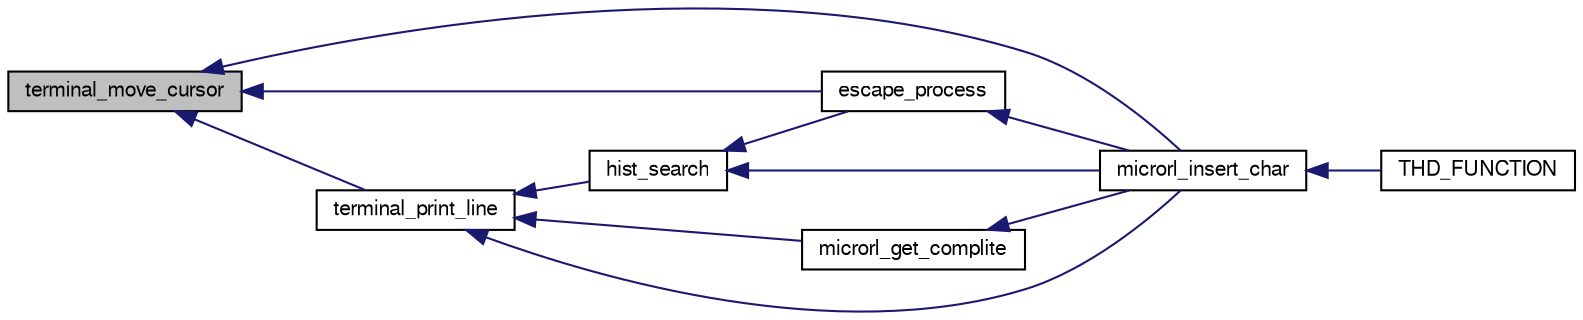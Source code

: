 digraph "terminal_move_cursor"
{
  edge [fontname="FreeSans",fontsize="10",labelfontname="FreeSans",labelfontsize="10"];
  node [fontname="FreeSans",fontsize="10",shape=record];
  rankdir="LR";
  Node1 [label="terminal_move_cursor",height=0.2,width=0.4,color="black", fillcolor="grey75", style="filled", fontcolor="black"];
  Node1 -> Node2 [dir="back",color="midnightblue",fontsize="10",style="solid",fontname="FreeSans"];
  Node2 [label="escape_process",height=0.2,width=0.4,color="black", fillcolor="white", style="filled",URL="$microrl_8c.html#a2295eb835db46f028adb8034291a2066"];
  Node2 -> Node3 [dir="back",color="midnightblue",fontsize="10",style="solid",fontname="FreeSans"];
  Node3 [label="microrl_insert_char",height=0.2,width=0.4,color="black", fillcolor="white", style="filled",URL="$microrl_8h.html#aa15d938f881d47f53bef3927b0f878d4"];
  Node3 -> Node4 [dir="back",color="midnightblue",fontsize="10",style="solid",fontname="FreeSans"];
  Node4 [label="THD_FUNCTION",height=0.2,width=0.4,color="black", fillcolor="white", style="filled",URL="$group__SHELL.html#ga472381256b3383811839c3b94608f35a",tooltip="Shell thread function. "];
  Node1 -> Node3 [dir="back",color="midnightblue",fontsize="10",style="solid",fontname="FreeSans"];
  Node1 -> Node5 [dir="back",color="midnightblue",fontsize="10",style="solid",fontname="FreeSans"];
  Node5 [label="terminal_print_line",height=0.2,width=0.4,color="black", fillcolor="white", style="filled",URL="$microrl_8c.html#a9b2a709ec6fb9a71a73e086c7142b42e"];
  Node5 -> Node6 [dir="back",color="midnightblue",fontsize="10",style="solid",fontname="FreeSans"];
  Node6 [label="hist_search",height=0.2,width=0.4,color="black", fillcolor="white", style="filled",URL="$microrl_8c.html#a707cd52f8d3fff6cc752c92aa9cc8751"];
  Node6 -> Node2 [dir="back",color="midnightblue",fontsize="10",style="solid",fontname="FreeSans"];
  Node6 -> Node3 [dir="back",color="midnightblue",fontsize="10",style="solid",fontname="FreeSans"];
  Node5 -> Node7 [dir="back",color="midnightblue",fontsize="10",style="solid",fontname="FreeSans"];
  Node7 [label="microrl_get_complite",height=0.2,width=0.4,color="black", fillcolor="white", style="filled",URL="$microrl_8c.html#a769ae7b56a60c48b6251d5f63d3b6da7"];
  Node7 -> Node3 [dir="back",color="midnightblue",fontsize="10",style="solid",fontname="FreeSans"];
  Node5 -> Node3 [dir="back",color="midnightblue",fontsize="10",style="solid",fontname="FreeSans"];
}
